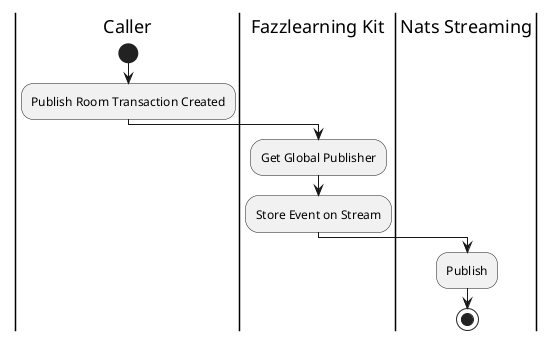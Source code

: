 @startuml PublishRoomTransactionCreated

skinparam ConditionEndStyle hline
skinparam conditionStyle diamond
skinparam Monochrome true
skinparam Shadowing false

|Caller|
start
:Publish Room Transaction Created;

|Fazzlearning Kit|
:Get Global Publisher;
:Store Event on Stream;

|Nats Streaming|
:Publish;
stop
@enduml